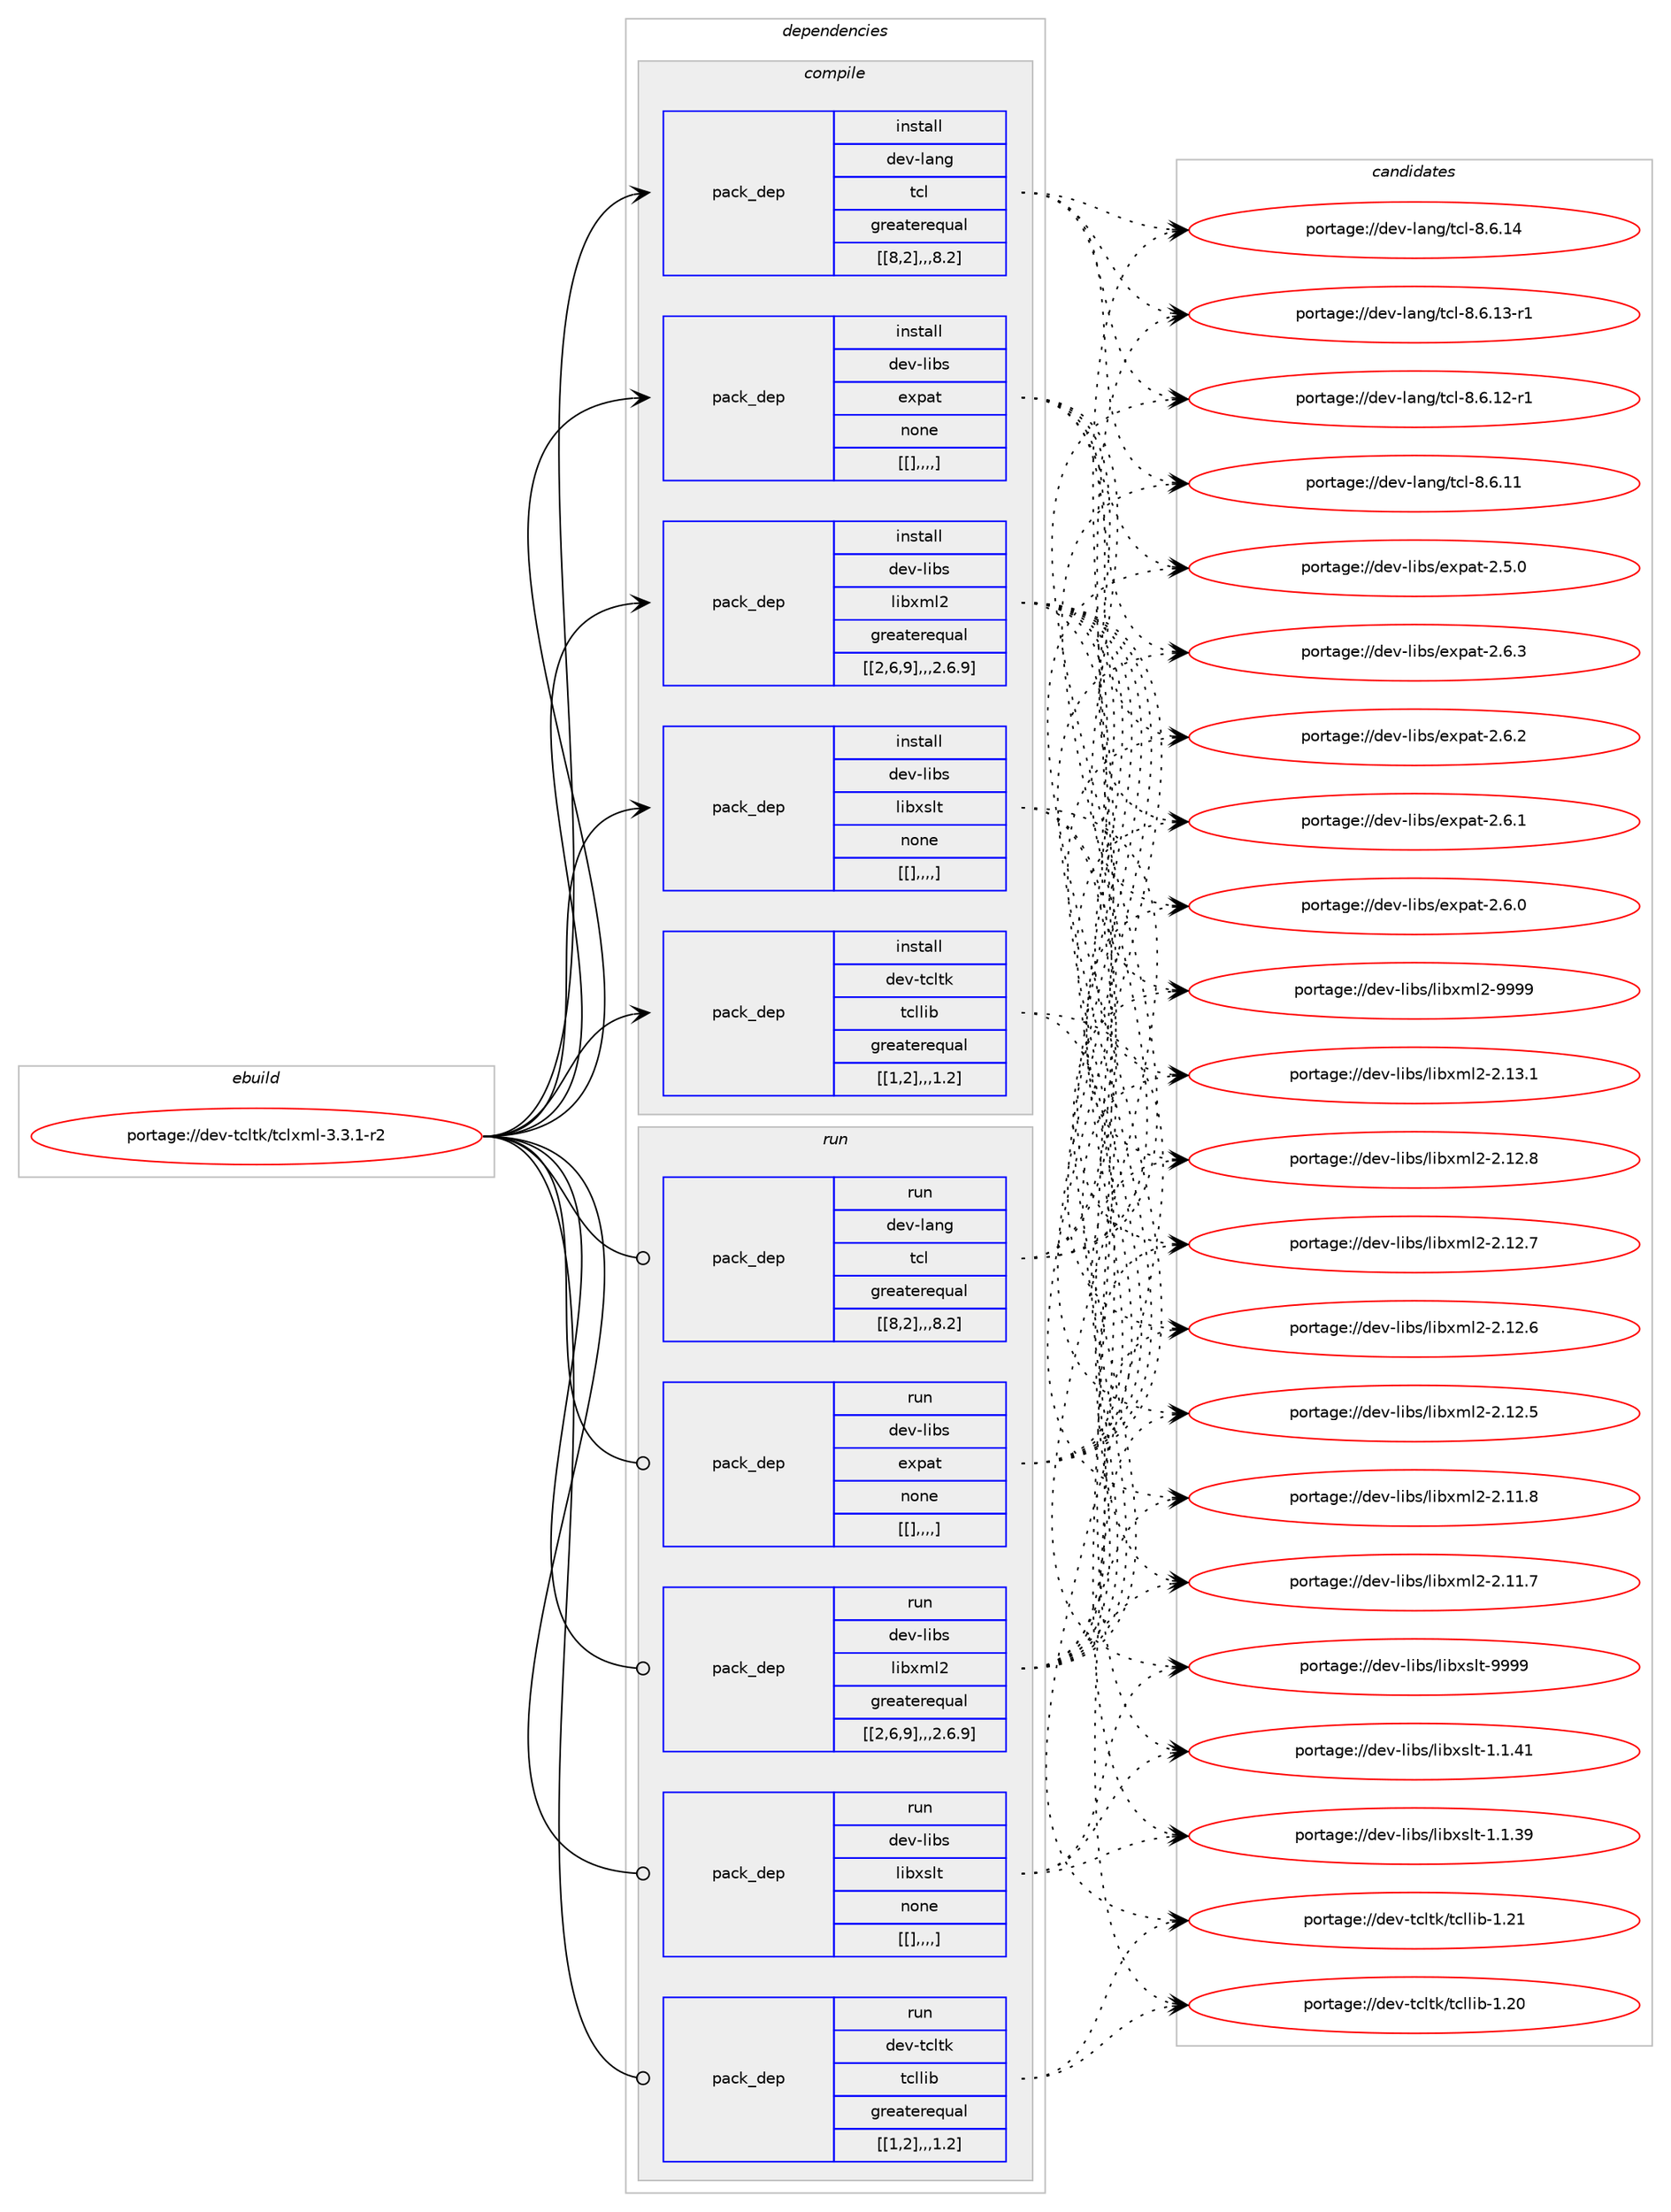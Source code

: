 digraph prolog {

# *************
# Graph options
# *************

newrank=true;
concentrate=true;
compound=true;
graph [rankdir=LR,fontname=Helvetica,fontsize=10,ranksep=1.5];#, ranksep=2.5, nodesep=0.2];
edge  [arrowhead=vee];
node  [fontname=Helvetica,fontsize=10];

# **********
# The ebuild
# **********

subgraph cluster_leftcol {
color=gray;
label=<<i>ebuild</i>>;
id [label="portage://dev-tcltk/tclxml-3.3.1-r2", color=red, width=4, href="../dev-tcltk/tclxml-3.3.1-r2.svg"];
}

# ****************
# The dependencies
# ****************

subgraph cluster_midcol {
color=gray;
label=<<i>dependencies</i>>;
subgraph cluster_compile {
fillcolor="#eeeeee";
style=filled;
label=<<i>compile</i>>;
subgraph pack150999 {
dependency213980 [label=<<TABLE BORDER="0" CELLBORDER="1" CELLSPACING="0" CELLPADDING="4" WIDTH="220"><TR><TD ROWSPAN="6" CELLPADDING="30">pack_dep</TD></TR><TR><TD WIDTH="110">install</TD></TR><TR><TD>dev-lang</TD></TR><TR><TD>tcl</TD></TR><TR><TD>greaterequal</TD></TR><TR><TD>[[8,2],,,8.2]</TD></TR></TABLE>>, shape=none, color=blue];
}
id:e -> dependency213980:w [weight=20,style="solid",arrowhead="vee"];
subgraph pack151000 {
dependency213981 [label=<<TABLE BORDER="0" CELLBORDER="1" CELLSPACING="0" CELLPADDING="4" WIDTH="220"><TR><TD ROWSPAN="6" CELLPADDING="30">pack_dep</TD></TR><TR><TD WIDTH="110">install</TD></TR><TR><TD>dev-libs</TD></TR><TR><TD>expat</TD></TR><TR><TD>none</TD></TR><TR><TD>[[],,,,]</TD></TR></TABLE>>, shape=none, color=blue];
}
id:e -> dependency213981:w [weight=20,style="solid",arrowhead="vee"];
subgraph pack151001 {
dependency213982 [label=<<TABLE BORDER="0" CELLBORDER="1" CELLSPACING="0" CELLPADDING="4" WIDTH="220"><TR><TD ROWSPAN="6" CELLPADDING="30">pack_dep</TD></TR><TR><TD WIDTH="110">install</TD></TR><TR><TD>dev-libs</TD></TR><TR><TD>libxml2</TD></TR><TR><TD>greaterequal</TD></TR><TR><TD>[[2,6,9],,,2.6.9]</TD></TR></TABLE>>, shape=none, color=blue];
}
id:e -> dependency213982:w [weight=20,style="solid",arrowhead="vee"];
subgraph pack151002 {
dependency213983 [label=<<TABLE BORDER="0" CELLBORDER="1" CELLSPACING="0" CELLPADDING="4" WIDTH="220"><TR><TD ROWSPAN="6" CELLPADDING="30">pack_dep</TD></TR><TR><TD WIDTH="110">install</TD></TR><TR><TD>dev-libs</TD></TR><TR><TD>libxslt</TD></TR><TR><TD>none</TD></TR><TR><TD>[[],,,,]</TD></TR></TABLE>>, shape=none, color=blue];
}
id:e -> dependency213983:w [weight=20,style="solid",arrowhead="vee"];
subgraph pack151003 {
dependency213984 [label=<<TABLE BORDER="0" CELLBORDER="1" CELLSPACING="0" CELLPADDING="4" WIDTH="220"><TR><TD ROWSPAN="6" CELLPADDING="30">pack_dep</TD></TR><TR><TD WIDTH="110">install</TD></TR><TR><TD>dev-tcltk</TD></TR><TR><TD>tcllib</TD></TR><TR><TD>greaterequal</TD></TR><TR><TD>[[1,2],,,1.2]</TD></TR></TABLE>>, shape=none, color=blue];
}
id:e -> dependency213984:w [weight=20,style="solid",arrowhead="vee"];
}
subgraph cluster_compileandrun {
fillcolor="#eeeeee";
style=filled;
label=<<i>compile and run</i>>;
}
subgraph cluster_run {
fillcolor="#eeeeee";
style=filled;
label=<<i>run</i>>;
subgraph pack151004 {
dependency213985 [label=<<TABLE BORDER="0" CELLBORDER="1" CELLSPACING="0" CELLPADDING="4" WIDTH="220"><TR><TD ROWSPAN="6" CELLPADDING="30">pack_dep</TD></TR><TR><TD WIDTH="110">run</TD></TR><TR><TD>dev-lang</TD></TR><TR><TD>tcl</TD></TR><TR><TD>greaterequal</TD></TR><TR><TD>[[8,2],,,8.2]</TD></TR></TABLE>>, shape=none, color=blue];
}
id:e -> dependency213985:w [weight=20,style="solid",arrowhead="odot"];
subgraph pack151005 {
dependency213986 [label=<<TABLE BORDER="0" CELLBORDER="1" CELLSPACING="0" CELLPADDING="4" WIDTH="220"><TR><TD ROWSPAN="6" CELLPADDING="30">pack_dep</TD></TR><TR><TD WIDTH="110">run</TD></TR><TR><TD>dev-libs</TD></TR><TR><TD>expat</TD></TR><TR><TD>none</TD></TR><TR><TD>[[],,,,]</TD></TR></TABLE>>, shape=none, color=blue];
}
id:e -> dependency213986:w [weight=20,style="solid",arrowhead="odot"];
subgraph pack151006 {
dependency213987 [label=<<TABLE BORDER="0" CELLBORDER="1" CELLSPACING="0" CELLPADDING="4" WIDTH="220"><TR><TD ROWSPAN="6" CELLPADDING="30">pack_dep</TD></TR><TR><TD WIDTH="110">run</TD></TR><TR><TD>dev-libs</TD></TR><TR><TD>libxml2</TD></TR><TR><TD>greaterequal</TD></TR><TR><TD>[[2,6,9],,,2.6.9]</TD></TR></TABLE>>, shape=none, color=blue];
}
id:e -> dependency213987:w [weight=20,style="solid",arrowhead="odot"];
subgraph pack151007 {
dependency213988 [label=<<TABLE BORDER="0" CELLBORDER="1" CELLSPACING="0" CELLPADDING="4" WIDTH="220"><TR><TD ROWSPAN="6" CELLPADDING="30">pack_dep</TD></TR><TR><TD WIDTH="110">run</TD></TR><TR><TD>dev-libs</TD></TR><TR><TD>libxslt</TD></TR><TR><TD>none</TD></TR><TR><TD>[[],,,,]</TD></TR></TABLE>>, shape=none, color=blue];
}
id:e -> dependency213988:w [weight=20,style="solid",arrowhead="odot"];
subgraph pack151008 {
dependency213989 [label=<<TABLE BORDER="0" CELLBORDER="1" CELLSPACING="0" CELLPADDING="4" WIDTH="220"><TR><TD ROWSPAN="6" CELLPADDING="30">pack_dep</TD></TR><TR><TD WIDTH="110">run</TD></TR><TR><TD>dev-tcltk</TD></TR><TR><TD>tcllib</TD></TR><TR><TD>greaterequal</TD></TR><TR><TD>[[1,2],,,1.2]</TD></TR></TABLE>>, shape=none, color=blue];
}
id:e -> dependency213989:w [weight=20,style="solid",arrowhead="odot"];
}
}

# **************
# The candidates
# **************

subgraph cluster_choices {
rank=same;
color=gray;
label=<<i>candidates</i>>;

subgraph choice150999 {
color=black;
nodesep=1;
choice1001011184510897110103471169910845564654464952 [label="portage://dev-lang/tcl-8.6.14", color=red, width=4,href="../dev-lang/tcl-8.6.14.svg"];
choice10010111845108971101034711699108455646544649514511449 [label="portage://dev-lang/tcl-8.6.13-r1", color=red, width=4,href="../dev-lang/tcl-8.6.13-r1.svg"];
choice10010111845108971101034711699108455646544649504511449 [label="portage://dev-lang/tcl-8.6.12-r1", color=red, width=4,href="../dev-lang/tcl-8.6.12-r1.svg"];
choice1001011184510897110103471169910845564654464949 [label="portage://dev-lang/tcl-8.6.11", color=red, width=4,href="../dev-lang/tcl-8.6.11.svg"];
dependency213980:e -> choice1001011184510897110103471169910845564654464952:w [style=dotted,weight="100"];
dependency213980:e -> choice10010111845108971101034711699108455646544649514511449:w [style=dotted,weight="100"];
dependency213980:e -> choice10010111845108971101034711699108455646544649504511449:w [style=dotted,weight="100"];
dependency213980:e -> choice1001011184510897110103471169910845564654464949:w [style=dotted,weight="100"];
}
subgraph choice151000 {
color=black;
nodesep=1;
choice10010111845108105981154710112011297116455046544651 [label="portage://dev-libs/expat-2.6.3", color=red, width=4,href="../dev-libs/expat-2.6.3.svg"];
choice10010111845108105981154710112011297116455046544650 [label="portage://dev-libs/expat-2.6.2", color=red, width=4,href="../dev-libs/expat-2.6.2.svg"];
choice10010111845108105981154710112011297116455046544649 [label="portage://dev-libs/expat-2.6.1", color=red, width=4,href="../dev-libs/expat-2.6.1.svg"];
choice10010111845108105981154710112011297116455046544648 [label="portage://dev-libs/expat-2.6.0", color=red, width=4,href="../dev-libs/expat-2.6.0.svg"];
choice10010111845108105981154710112011297116455046534648 [label="portage://dev-libs/expat-2.5.0", color=red, width=4,href="../dev-libs/expat-2.5.0.svg"];
dependency213981:e -> choice10010111845108105981154710112011297116455046544651:w [style=dotted,weight="100"];
dependency213981:e -> choice10010111845108105981154710112011297116455046544650:w [style=dotted,weight="100"];
dependency213981:e -> choice10010111845108105981154710112011297116455046544649:w [style=dotted,weight="100"];
dependency213981:e -> choice10010111845108105981154710112011297116455046544648:w [style=dotted,weight="100"];
dependency213981:e -> choice10010111845108105981154710112011297116455046534648:w [style=dotted,weight="100"];
}
subgraph choice151001 {
color=black;
nodesep=1;
choice10010111845108105981154710810598120109108504557575757 [label="portage://dev-libs/libxml2-9999", color=red, width=4,href="../dev-libs/libxml2-9999.svg"];
choice100101118451081059811547108105981201091085045504649514649 [label="portage://dev-libs/libxml2-2.13.1", color=red, width=4,href="../dev-libs/libxml2-2.13.1.svg"];
choice100101118451081059811547108105981201091085045504649504656 [label="portage://dev-libs/libxml2-2.12.8", color=red, width=4,href="../dev-libs/libxml2-2.12.8.svg"];
choice100101118451081059811547108105981201091085045504649504655 [label="portage://dev-libs/libxml2-2.12.7", color=red, width=4,href="../dev-libs/libxml2-2.12.7.svg"];
choice100101118451081059811547108105981201091085045504649504654 [label="portage://dev-libs/libxml2-2.12.6", color=red, width=4,href="../dev-libs/libxml2-2.12.6.svg"];
choice100101118451081059811547108105981201091085045504649504653 [label="portage://dev-libs/libxml2-2.12.5", color=red, width=4,href="../dev-libs/libxml2-2.12.5.svg"];
choice100101118451081059811547108105981201091085045504649494656 [label="portage://dev-libs/libxml2-2.11.8", color=red, width=4,href="../dev-libs/libxml2-2.11.8.svg"];
choice100101118451081059811547108105981201091085045504649494655 [label="portage://dev-libs/libxml2-2.11.7", color=red, width=4,href="../dev-libs/libxml2-2.11.7.svg"];
dependency213982:e -> choice10010111845108105981154710810598120109108504557575757:w [style=dotted,weight="100"];
dependency213982:e -> choice100101118451081059811547108105981201091085045504649514649:w [style=dotted,weight="100"];
dependency213982:e -> choice100101118451081059811547108105981201091085045504649504656:w [style=dotted,weight="100"];
dependency213982:e -> choice100101118451081059811547108105981201091085045504649504655:w [style=dotted,weight="100"];
dependency213982:e -> choice100101118451081059811547108105981201091085045504649504654:w [style=dotted,weight="100"];
dependency213982:e -> choice100101118451081059811547108105981201091085045504649504653:w [style=dotted,weight="100"];
dependency213982:e -> choice100101118451081059811547108105981201091085045504649494656:w [style=dotted,weight="100"];
dependency213982:e -> choice100101118451081059811547108105981201091085045504649494655:w [style=dotted,weight="100"];
}
subgraph choice151002 {
color=black;
nodesep=1;
choice100101118451081059811547108105981201151081164557575757 [label="portage://dev-libs/libxslt-9999", color=red, width=4,href="../dev-libs/libxslt-9999.svg"];
choice1001011184510810598115471081059812011510811645494649465249 [label="portage://dev-libs/libxslt-1.1.41", color=red, width=4,href="../dev-libs/libxslt-1.1.41.svg"];
choice1001011184510810598115471081059812011510811645494649465157 [label="portage://dev-libs/libxslt-1.1.39", color=red, width=4,href="../dev-libs/libxslt-1.1.39.svg"];
dependency213983:e -> choice100101118451081059811547108105981201151081164557575757:w [style=dotted,weight="100"];
dependency213983:e -> choice1001011184510810598115471081059812011510811645494649465249:w [style=dotted,weight="100"];
dependency213983:e -> choice1001011184510810598115471081059812011510811645494649465157:w [style=dotted,weight="100"];
}
subgraph choice151003 {
color=black;
nodesep=1;
choice10010111845116991081161074711699108108105984549465049 [label="portage://dev-tcltk/tcllib-1.21", color=red, width=4,href="../dev-tcltk/tcllib-1.21.svg"];
choice10010111845116991081161074711699108108105984549465048 [label="portage://dev-tcltk/tcllib-1.20", color=red, width=4,href="../dev-tcltk/tcllib-1.20.svg"];
dependency213984:e -> choice10010111845116991081161074711699108108105984549465049:w [style=dotted,weight="100"];
dependency213984:e -> choice10010111845116991081161074711699108108105984549465048:w [style=dotted,weight="100"];
}
subgraph choice151004 {
color=black;
nodesep=1;
choice1001011184510897110103471169910845564654464952 [label="portage://dev-lang/tcl-8.6.14", color=red, width=4,href="../dev-lang/tcl-8.6.14.svg"];
choice10010111845108971101034711699108455646544649514511449 [label="portage://dev-lang/tcl-8.6.13-r1", color=red, width=4,href="../dev-lang/tcl-8.6.13-r1.svg"];
choice10010111845108971101034711699108455646544649504511449 [label="portage://dev-lang/tcl-8.6.12-r1", color=red, width=4,href="../dev-lang/tcl-8.6.12-r1.svg"];
choice1001011184510897110103471169910845564654464949 [label="portage://dev-lang/tcl-8.6.11", color=red, width=4,href="../dev-lang/tcl-8.6.11.svg"];
dependency213985:e -> choice1001011184510897110103471169910845564654464952:w [style=dotted,weight="100"];
dependency213985:e -> choice10010111845108971101034711699108455646544649514511449:w [style=dotted,weight="100"];
dependency213985:e -> choice10010111845108971101034711699108455646544649504511449:w [style=dotted,weight="100"];
dependency213985:e -> choice1001011184510897110103471169910845564654464949:w [style=dotted,weight="100"];
}
subgraph choice151005 {
color=black;
nodesep=1;
choice10010111845108105981154710112011297116455046544651 [label="portage://dev-libs/expat-2.6.3", color=red, width=4,href="../dev-libs/expat-2.6.3.svg"];
choice10010111845108105981154710112011297116455046544650 [label="portage://dev-libs/expat-2.6.2", color=red, width=4,href="../dev-libs/expat-2.6.2.svg"];
choice10010111845108105981154710112011297116455046544649 [label="portage://dev-libs/expat-2.6.1", color=red, width=4,href="../dev-libs/expat-2.6.1.svg"];
choice10010111845108105981154710112011297116455046544648 [label="portage://dev-libs/expat-2.6.0", color=red, width=4,href="../dev-libs/expat-2.6.0.svg"];
choice10010111845108105981154710112011297116455046534648 [label="portage://dev-libs/expat-2.5.0", color=red, width=4,href="../dev-libs/expat-2.5.0.svg"];
dependency213986:e -> choice10010111845108105981154710112011297116455046544651:w [style=dotted,weight="100"];
dependency213986:e -> choice10010111845108105981154710112011297116455046544650:w [style=dotted,weight="100"];
dependency213986:e -> choice10010111845108105981154710112011297116455046544649:w [style=dotted,weight="100"];
dependency213986:e -> choice10010111845108105981154710112011297116455046544648:w [style=dotted,weight="100"];
dependency213986:e -> choice10010111845108105981154710112011297116455046534648:w [style=dotted,weight="100"];
}
subgraph choice151006 {
color=black;
nodesep=1;
choice10010111845108105981154710810598120109108504557575757 [label="portage://dev-libs/libxml2-9999", color=red, width=4,href="../dev-libs/libxml2-9999.svg"];
choice100101118451081059811547108105981201091085045504649514649 [label="portage://dev-libs/libxml2-2.13.1", color=red, width=4,href="../dev-libs/libxml2-2.13.1.svg"];
choice100101118451081059811547108105981201091085045504649504656 [label="portage://dev-libs/libxml2-2.12.8", color=red, width=4,href="../dev-libs/libxml2-2.12.8.svg"];
choice100101118451081059811547108105981201091085045504649504655 [label="portage://dev-libs/libxml2-2.12.7", color=red, width=4,href="../dev-libs/libxml2-2.12.7.svg"];
choice100101118451081059811547108105981201091085045504649504654 [label="portage://dev-libs/libxml2-2.12.6", color=red, width=4,href="../dev-libs/libxml2-2.12.6.svg"];
choice100101118451081059811547108105981201091085045504649504653 [label="portage://dev-libs/libxml2-2.12.5", color=red, width=4,href="../dev-libs/libxml2-2.12.5.svg"];
choice100101118451081059811547108105981201091085045504649494656 [label="portage://dev-libs/libxml2-2.11.8", color=red, width=4,href="../dev-libs/libxml2-2.11.8.svg"];
choice100101118451081059811547108105981201091085045504649494655 [label="portage://dev-libs/libxml2-2.11.7", color=red, width=4,href="../dev-libs/libxml2-2.11.7.svg"];
dependency213987:e -> choice10010111845108105981154710810598120109108504557575757:w [style=dotted,weight="100"];
dependency213987:e -> choice100101118451081059811547108105981201091085045504649514649:w [style=dotted,weight="100"];
dependency213987:e -> choice100101118451081059811547108105981201091085045504649504656:w [style=dotted,weight="100"];
dependency213987:e -> choice100101118451081059811547108105981201091085045504649504655:w [style=dotted,weight="100"];
dependency213987:e -> choice100101118451081059811547108105981201091085045504649504654:w [style=dotted,weight="100"];
dependency213987:e -> choice100101118451081059811547108105981201091085045504649504653:w [style=dotted,weight="100"];
dependency213987:e -> choice100101118451081059811547108105981201091085045504649494656:w [style=dotted,weight="100"];
dependency213987:e -> choice100101118451081059811547108105981201091085045504649494655:w [style=dotted,weight="100"];
}
subgraph choice151007 {
color=black;
nodesep=1;
choice100101118451081059811547108105981201151081164557575757 [label="portage://dev-libs/libxslt-9999", color=red, width=4,href="../dev-libs/libxslt-9999.svg"];
choice1001011184510810598115471081059812011510811645494649465249 [label="portage://dev-libs/libxslt-1.1.41", color=red, width=4,href="../dev-libs/libxslt-1.1.41.svg"];
choice1001011184510810598115471081059812011510811645494649465157 [label="portage://dev-libs/libxslt-1.1.39", color=red, width=4,href="../dev-libs/libxslt-1.1.39.svg"];
dependency213988:e -> choice100101118451081059811547108105981201151081164557575757:w [style=dotted,weight="100"];
dependency213988:e -> choice1001011184510810598115471081059812011510811645494649465249:w [style=dotted,weight="100"];
dependency213988:e -> choice1001011184510810598115471081059812011510811645494649465157:w [style=dotted,weight="100"];
}
subgraph choice151008 {
color=black;
nodesep=1;
choice10010111845116991081161074711699108108105984549465049 [label="portage://dev-tcltk/tcllib-1.21", color=red, width=4,href="../dev-tcltk/tcllib-1.21.svg"];
choice10010111845116991081161074711699108108105984549465048 [label="portage://dev-tcltk/tcllib-1.20", color=red, width=4,href="../dev-tcltk/tcllib-1.20.svg"];
dependency213989:e -> choice10010111845116991081161074711699108108105984549465049:w [style=dotted,weight="100"];
dependency213989:e -> choice10010111845116991081161074711699108108105984549465048:w [style=dotted,weight="100"];
}
}

}
